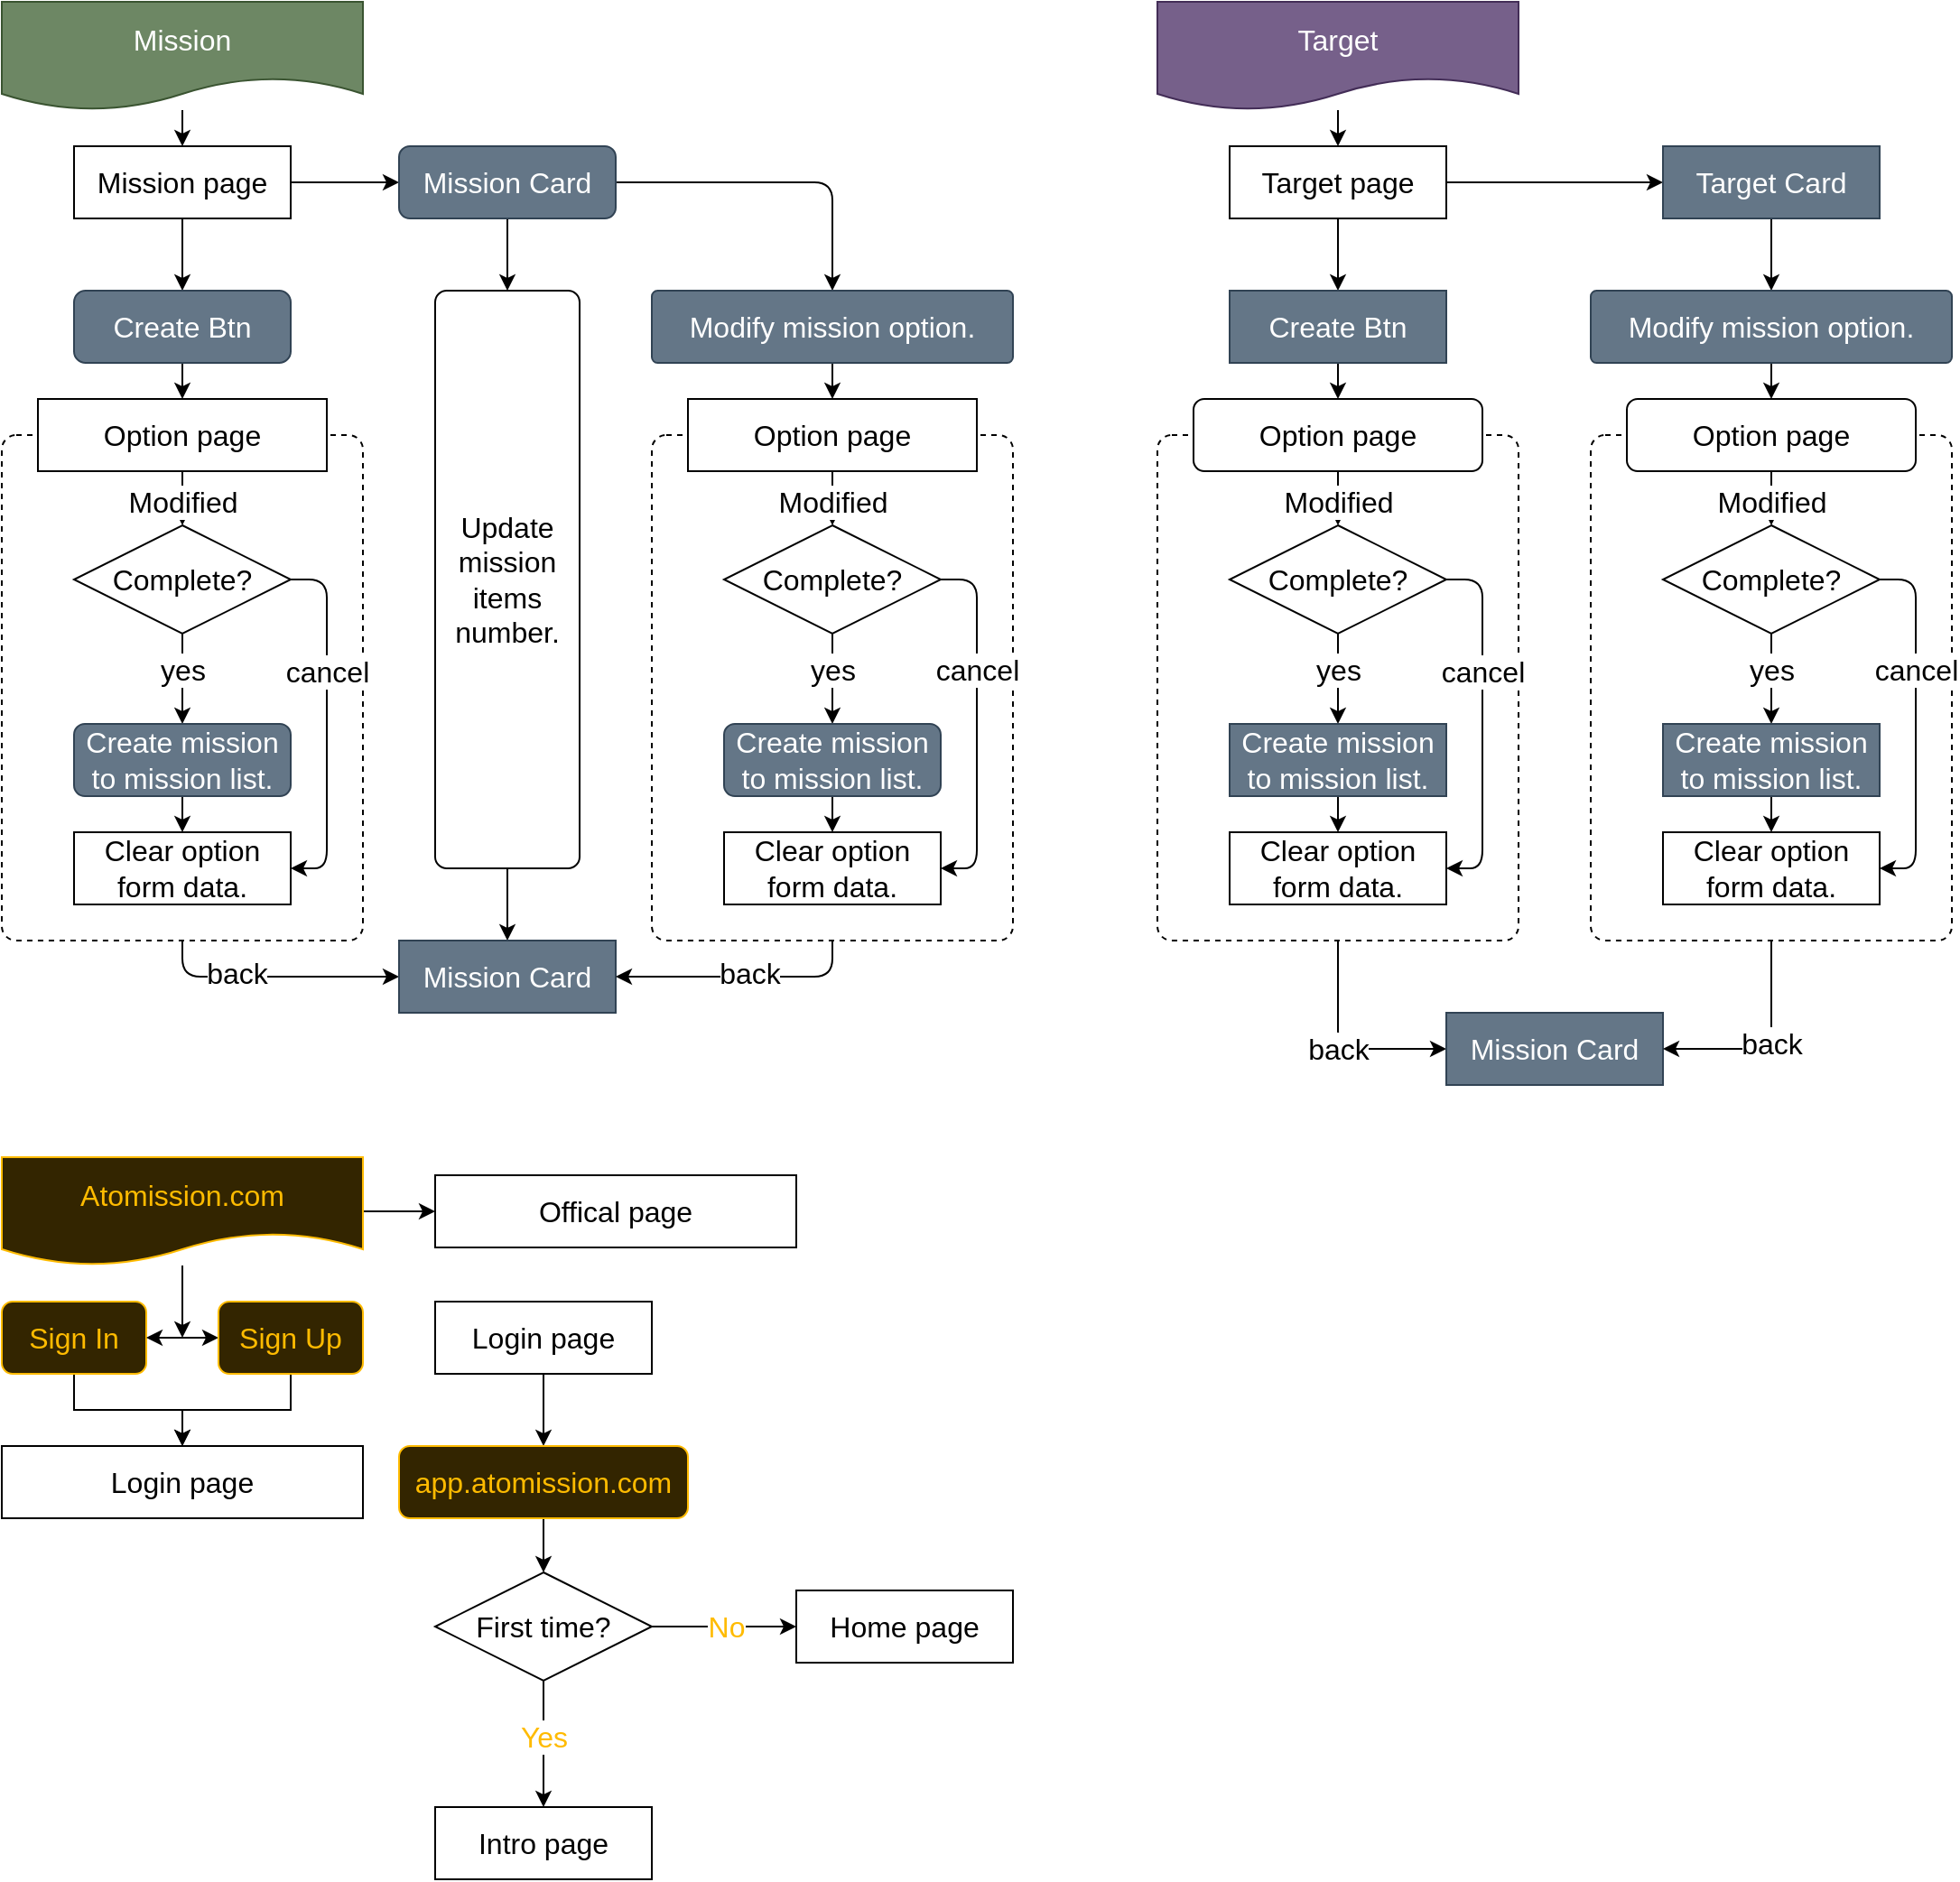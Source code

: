 <mxfile>
    <diagram id="3p3A1VNbfBS3VODVtuUF" name="Page-1">
        <mxGraphModel dx="426" dy="314" grid="1" gridSize="10" guides="1" tooltips="1" connect="1" arrows="1" fold="1" page="1" pageScale="1" pageWidth="1827" pageHeight="1169" math="0" shadow="0">
            <root>
                <mxCell id="0"/>
                <mxCell id="1" parent="0"/>
                <mxCell id="86" style="edgeStyle=none;html=1;entryX=0;entryY=0.5;entryDx=0;entryDy=0;fontSize=16;" edge="1" parent="1" source="37" target="54">
                    <mxGeometry relative="1" as="geometry">
                        <Array as="points">
                            <mxPoint x="140" y="580"/>
                        </Array>
                    </mxGeometry>
                </mxCell>
                <mxCell id="88" value="back" style="edgeLabel;html=1;align=center;verticalAlign=middle;resizable=0;points=[];fontSize=16;" vertex="1" connectable="0" parent="86">
                    <mxGeometry x="-0.284" y="2" relative="1" as="geometry">
                        <mxPoint as="offset"/>
                    </mxGeometry>
                </mxCell>
                <mxCell id="37" value="" style="rounded=1;whiteSpace=wrap;html=1;fontSize=16;gradientColor=none;dashed=1;glass=0;fillColor=none;arcSize=4;" parent="1" vertex="1">
                    <mxGeometry x="40" y="280" width="200" height="280" as="geometry"/>
                </mxCell>
                <mxCell id="13" value="" style="edgeStyle=none;html=1;fontSize=16;" parent="1" source="3" target="12" edge="1">
                    <mxGeometry relative="1" as="geometry"/>
                </mxCell>
                <mxCell id="59" style="edgeStyle=none;html=1;fontSize=16;" parent="1" source="3" target="16" edge="1">
                    <mxGeometry relative="1" as="geometry"/>
                </mxCell>
                <mxCell id="3" value="Mission page" style="rounded=0;whiteSpace=wrap;html=1;direction=west;fontSize=16;horizontal=1;fontStyle=0" parent="1" vertex="1">
                    <mxGeometry x="80" y="120" width="120" height="40" as="geometry"/>
                </mxCell>
                <mxCell id="11" style="edgeStyle=none;html=1;fontSize=16;horizontal=1;fontStyle=0" parent="1" source="8" target="3" edge="1">
                    <mxGeometry relative="1" as="geometry"/>
                </mxCell>
                <mxCell id="8" value="Mission" style="shape=document;whiteSpace=wrap;html=1;boundedLbl=1;fontSize=16;horizontal=1;fontStyle=0;fillColor=#6d8764;fontColor=#ffffff;strokeColor=#3A5431;" parent="1" vertex="1">
                    <mxGeometry x="40" y="40" width="200" height="60" as="geometry"/>
                </mxCell>
                <mxCell id="38" style="edgeStyle=none;html=1;fontSize=16;" parent="1" source="12" target="32" edge="1">
                    <mxGeometry relative="1" as="geometry"/>
                </mxCell>
                <mxCell id="12" value="Create Btn" style="rounded=1;whiteSpace=wrap;html=1;direction=west;fontSize=16;horizontal=1;fontStyle=0;fillColor=#647687;fontColor=#ffffff;strokeColor=#314354;arcSize=16;absoluteArcSize=0;glass=0;shadow=0;" parent="1" vertex="1">
                    <mxGeometry x="80" y="200" width="120" height="40" as="geometry"/>
                </mxCell>
                <mxCell id="31" style="edgeStyle=none;html=1;exitX=0.5;exitY=0;exitDx=0;exitDy=0;fontSize=16;" parent="1" source="16" target="29" edge="1">
                    <mxGeometry relative="1" as="geometry"/>
                </mxCell>
                <mxCell id="42" style="edgeStyle=none;html=1;entryX=0.5;entryY=0;entryDx=0;entryDy=0;fontSize=16;" parent="1" source="16" target="40" edge="1">
                    <mxGeometry relative="1" as="geometry">
                        <Array as="points">
                            <mxPoint x="500" y="140"/>
                        </Array>
                    </mxGeometry>
                </mxCell>
                <mxCell id="16" value="Mission Card" style="rounded=1;whiteSpace=wrap;html=1;direction=west;fontSize=16;horizontal=1;fontStyle=0;fillColor=#647687;fontColor=#ffffff;strokeColor=#314354;" parent="1" vertex="1">
                    <mxGeometry x="260" y="120" width="120" height="40" as="geometry"/>
                </mxCell>
                <mxCell id="22" value="yes" style="edgeStyle=none;html=1;fontSize=16;" parent="1" source="18" target="21" edge="1">
                    <mxGeometry x="-0.2" relative="1" as="geometry">
                        <mxPoint as="offset"/>
                    </mxGeometry>
                </mxCell>
                <mxCell id="24" value="" style="edgeStyle=none;html=1;fontSize=16;" parent="1" source="18" target="23" edge="1">
                    <mxGeometry relative="1" as="geometry">
                        <Array as="points">
                            <mxPoint x="220" y="360"/>
                            <mxPoint x="220" y="520"/>
                        </Array>
                    </mxGeometry>
                </mxCell>
                <mxCell id="25" value="cancel" style="edgeLabel;html=1;align=center;verticalAlign=middle;resizable=0;points=[];fontSize=16;" parent="24" vertex="1" connectable="0">
                    <mxGeometry x="0.436" y="1" relative="1" as="geometry">
                        <mxPoint x="-1" y="-73" as="offset"/>
                    </mxGeometry>
                </mxCell>
                <mxCell id="18" value="Complete?" style="rhombus;whiteSpace=wrap;html=1;fontSize=16;rounded=0;fontStyle=0;" parent="1" vertex="1">
                    <mxGeometry x="80" y="330" width="120" height="60" as="geometry"/>
                </mxCell>
                <mxCell id="26" style="edgeStyle=none;html=1;entryX=0.5;entryY=0;entryDx=0;entryDy=0;fontSize=16;" parent="1" source="21" target="23" edge="1">
                    <mxGeometry relative="1" as="geometry"/>
                </mxCell>
                <mxCell id="21" value="Create mission to mission list." style="whiteSpace=wrap;html=1;fontSize=16;rounded=1;fontStyle=0;fillColor=#647687;fontColor=#ffffff;strokeColor=#314354;" parent="1" vertex="1">
                    <mxGeometry x="80" y="440" width="120" height="40" as="geometry"/>
                </mxCell>
                <mxCell id="23" value="Clear option form data." style="whiteSpace=wrap;html=1;fontSize=16;rounded=0;fontStyle=0;" parent="1" vertex="1">
                    <mxGeometry x="80" y="500" width="120" height="40" as="geometry"/>
                </mxCell>
                <mxCell id="57" style="edgeStyle=none;html=1;fontSize=16;exitX=0.5;exitY=1;exitDx=0;exitDy=0;" parent="1" source="29" target="54" edge="1">
                    <mxGeometry relative="1" as="geometry"/>
                </mxCell>
                <mxCell id="29" value="Update mission items number." style="rounded=1;whiteSpace=wrap;html=1;fontSize=16;gradientColor=none;arcSize=8;" parent="1" vertex="1">
                    <mxGeometry x="280" y="200" width="80" height="320" as="geometry"/>
                </mxCell>
                <mxCell id="34" style="edgeStyle=none;html=1;fontSize=16;" parent="1" source="32" target="18" edge="1">
                    <mxGeometry relative="1" as="geometry"/>
                </mxCell>
                <mxCell id="69" value="&lt;font style=&quot;font-size: 16px;&quot;&gt;Modified&lt;/font&gt;" style="edgeLabel;html=1;align=center;verticalAlign=middle;resizable=0;points=[];" vertex="1" connectable="0" parent="34">
                    <mxGeometry x="-0.34" y="2" relative="1" as="geometry">
                        <mxPoint x="-2" y="7" as="offset"/>
                    </mxGeometry>
                </mxCell>
                <mxCell id="32" value="Option page" style="rounded=0;whiteSpace=wrap;html=1;fontSize=16;gradientColor=none;arcSize=0;" parent="1" vertex="1">
                    <mxGeometry x="60" y="260" width="160" height="40" as="geometry"/>
                </mxCell>
                <mxCell id="53" style="edgeStyle=none;html=1;fontSize=16;" parent="1" source="40" edge="1">
                    <mxGeometry relative="1" as="geometry">
                        <mxPoint x="500" y="240" as="targetPoint"/>
                    </mxGeometry>
                </mxCell>
                <mxCell id="83" style="edgeStyle=none;html=1;fontSize=16;" edge="1" parent="1" source="40" target="81">
                    <mxGeometry relative="1" as="geometry"/>
                </mxCell>
                <mxCell id="40" value="Modify mission option." style="rounded=1;whiteSpace=wrap;html=1;glass=0;strokeWidth=1;fontSize=16;fillColor=#647687;arcSize=8;fontColor=#ffffff;strokeColor=#314354;" parent="1" vertex="1">
                    <mxGeometry x="400" y="200" width="200" height="40" as="geometry"/>
                </mxCell>
                <mxCell id="54" value="Mission Card" style="rounded=1;whiteSpace=wrap;html=1;glass=0;sketch=0;strokeWidth=1;fontSize=16;fillColor=#647687;arcSize=0;fontColor=#ffffff;strokeColor=#314354;" parent="1" vertex="1">
                    <mxGeometry x="260" y="560" width="120" height="40" as="geometry"/>
                </mxCell>
                <mxCell id="62" value="" style="edgeStyle=none;html=1;" edge="1" parent="1" source="60" target="61">
                    <mxGeometry relative="1" as="geometry"/>
                </mxCell>
                <mxCell id="60" value="Target" style="shape=document;whiteSpace=wrap;html=1;boundedLbl=1;fontSize=16;horizontal=1;fontStyle=0;fillColor=#76608a;strokeColor=#432D57;fontColor=#ffffff;" vertex="1" parent="1">
                    <mxGeometry x="680" y="40" width="200" height="60" as="geometry"/>
                </mxCell>
                <mxCell id="125" style="edgeStyle=none;html=1;fontSize=16;" edge="1" parent="1" source="61" target="65">
                    <mxGeometry relative="1" as="geometry"/>
                </mxCell>
                <mxCell id="127" style="edgeStyle=none;html=1;entryX=0.5;entryY=1;entryDx=0;entryDy=0;fontSize=16;" edge="1" parent="1" source="61" target="95">
                    <mxGeometry relative="1" as="geometry"/>
                </mxCell>
                <mxCell id="61" value="Target page" style="whiteSpace=wrap;html=1;fontSize=16;fontStyle=0;" vertex="1" parent="1">
                    <mxGeometry x="720" y="120" width="120" height="40" as="geometry"/>
                </mxCell>
                <mxCell id="126" style="edgeStyle=none;html=1;fontSize=16;" edge="1" parent="1" source="65" target="110">
                    <mxGeometry relative="1" as="geometry"/>
                </mxCell>
                <mxCell id="65" value="Target Card" style="rounded=0;whiteSpace=wrap;html=1;direction=west;fontSize=16;horizontal=1;fontStyle=0;fillColor=#647687;fontColor=#ffffff;strokeColor=#314354;" vertex="1" parent="1">
                    <mxGeometry x="960" y="120" width="120" height="40" as="geometry"/>
                </mxCell>
                <mxCell id="87" style="edgeStyle=none;html=1;entryX=1;entryY=0.5;entryDx=0;entryDy=0;fontSize=16;" edge="1" parent="1" source="71" target="54">
                    <mxGeometry relative="1" as="geometry">
                        <Array as="points">
                            <mxPoint x="500" y="580"/>
                        </Array>
                    </mxGeometry>
                </mxCell>
                <mxCell id="90" value="back" style="edgeLabel;html=1;align=center;verticalAlign=middle;resizable=0;points=[];fontSize=16;" vertex="1" connectable="0" parent="87">
                    <mxGeometry x="-0.05" y="-2" relative="1" as="geometry">
                        <mxPoint as="offset"/>
                    </mxGeometry>
                </mxCell>
                <mxCell id="71" value="" style="rounded=1;whiteSpace=wrap;html=1;fontSize=16;gradientColor=none;dashed=1;glass=0;fillColor=none;arcSize=4;" vertex="1" parent="1">
                    <mxGeometry x="400" y="280" width="200" height="280" as="geometry"/>
                </mxCell>
                <mxCell id="72" value="yes" style="edgeStyle=none;html=1;fontSize=16;" edge="1" source="75" target="77" parent="1">
                    <mxGeometry x="-0.2" relative="1" as="geometry">
                        <mxPoint as="offset"/>
                    </mxGeometry>
                </mxCell>
                <mxCell id="73" value="" style="edgeStyle=none;html=1;fontSize=16;" edge="1" source="75" target="78" parent="1">
                    <mxGeometry relative="1" as="geometry">
                        <Array as="points">
                            <mxPoint x="580" y="360"/>
                            <mxPoint x="580" y="520"/>
                        </Array>
                    </mxGeometry>
                </mxCell>
                <mxCell id="74" value="cancel" style="edgeLabel;html=1;align=center;verticalAlign=middle;resizable=0;points=[];fontSize=16;" vertex="1" connectable="0" parent="73">
                    <mxGeometry x="0.436" y="1" relative="1" as="geometry">
                        <mxPoint x="-1" y="-74" as="offset"/>
                    </mxGeometry>
                </mxCell>
                <mxCell id="75" value="Complete?" style="rhombus;whiteSpace=wrap;html=1;fontSize=16;rounded=0;fontStyle=0;" vertex="1" parent="1">
                    <mxGeometry x="440" y="330" width="120" height="60" as="geometry"/>
                </mxCell>
                <mxCell id="76" style="edgeStyle=none;html=1;entryX=0.5;entryY=0;entryDx=0;entryDy=0;fontSize=16;" edge="1" source="77" target="78" parent="1">
                    <mxGeometry relative="1" as="geometry"/>
                </mxCell>
                <mxCell id="77" value="Create mission to mission list." style="whiteSpace=wrap;html=1;fontSize=16;rounded=1;fontStyle=0;fillColor=#647687;fontColor=#ffffff;strokeColor=#314354;" vertex="1" parent="1">
                    <mxGeometry x="440" y="440" width="120" height="40" as="geometry"/>
                </mxCell>
                <mxCell id="78" value="Clear option form data." style="whiteSpace=wrap;html=1;fontSize=16;rounded=0;fontStyle=0;" vertex="1" parent="1">
                    <mxGeometry x="440" y="500" width="120" height="40" as="geometry"/>
                </mxCell>
                <mxCell id="79" style="edgeStyle=none;html=1;fontSize=16;" edge="1" source="81" target="75" parent="1">
                    <mxGeometry relative="1" as="geometry"/>
                </mxCell>
                <mxCell id="80" value="&lt;font style=&quot;font-size: 16px;&quot;&gt;Modified&lt;/font&gt;" style="edgeLabel;html=1;align=center;verticalAlign=middle;resizable=0;points=[];" vertex="1" connectable="0" parent="79">
                    <mxGeometry x="-0.34" y="2" relative="1" as="geometry">
                        <mxPoint x="-2" y="7" as="offset"/>
                    </mxGeometry>
                </mxCell>
                <mxCell id="81" value="Option page" style="rounded=1;whiteSpace=wrap;html=1;fontSize=16;gradientColor=none;arcSize=0;" vertex="1" parent="1">
                    <mxGeometry x="420" y="260" width="160" height="40" as="geometry"/>
                </mxCell>
                <mxCell id="91" style="edgeStyle=none;html=1;entryX=0;entryY=0.5;entryDx=0;entryDy=0;fontSize=16;" edge="1" source="93" target="111" parent="1">
                    <mxGeometry relative="1" as="geometry">
                        <Array as="points">
                            <mxPoint x="780" y="620"/>
                        </Array>
                    </mxGeometry>
                </mxCell>
                <mxCell id="92" value="back" style="edgeLabel;html=1;align=center;verticalAlign=middle;resizable=0;points=[];fontSize=16;" vertex="1" connectable="0" parent="91">
                    <mxGeometry x="-0.284" y="2" relative="1" as="geometry">
                        <mxPoint x="-2" y="17" as="offset"/>
                    </mxGeometry>
                </mxCell>
                <mxCell id="93" value="" style="rounded=1;whiteSpace=wrap;html=1;fontSize=16;gradientColor=none;dashed=1;glass=0;fillColor=none;arcSize=4;" vertex="1" parent="1">
                    <mxGeometry x="680" y="280" width="200" height="280" as="geometry"/>
                </mxCell>
                <mxCell id="94" style="edgeStyle=none;html=1;fontSize=16;" edge="1" source="95" target="107" parent="1">
                    <mxGeometry relative="1" as="geometry"/>
                </mxCell>
                <mxCell id="95" value="Create Btn" style="rounded=0;whiteSpace=wrap;html=1;direction=west;fontSize=16;horizontal=1;fontStyle=0;fillColor=#647687;fontColor=#ffffff;strokeColor=#314354;" vertex="1" parent="1">
                    <mxGeometry x="720" y="200" width="120" height="40" as="geometry"/>
                </mxCell>
                <mxCell id="96" value="yes" style="edgeStyle=none;html=1;fontSize=16;" edge="1" source="99" target="101" parent="1">
                    <mxGeometry x="-0.2" relative="1" as="geometry">
                        <mxPoint as="offset"/>
                    </mxGeometry>
                </mxCell>
                <mxCell id="97" value="" style="edgeStyle=none;html=1;fontSize=16;" edge="1" source="99" target="102" parent="1">
                    <mxGeometry relative="1" as="geometry">
                        <Array as="points">
                            <mxPoint x="860" y="360"/>
                            <mxPoint x="860" y="520"/>
                        </Array>
                    </mxGeometry>
                </mxCell>
                <mxCell id="98" value="cancel" style="edgeLabel;html=1;align=center;verticalAlign=middle;resizable=0;points=[];fontSize=16;" vertex="1" connectable="0" parent="97">
                    <mxGeometry x="0.436" y="1" relative="1" as="geometry">
                        <mxPoint x="-1" y="-73" as="offset"/>
                    </mxGeometry>
                </mxCell>
                <mxCell id="99" value="Complete?" style="rhombus;whiteSpace=wrap;html=1;fontSize=16;rounded=0;fontStyle=0;" vertex="1" parent="1">
                    <mxGeometry x="720" y="330" width="120" height="60" as="geometry"/>
                </mxCell>
                <mxCell id="100" style="edgeStyle=none;html=1;entryX=0.5;entryY=0;entryDx=0;entryDy=0;fontSize=16;" edge="1" source="101" target="102" parent="1">
                    <mxGeometry relative="1" as="geometry"/>
                </mxCell>
                <mxCell id="101" value="Create mission to mission list." style="whiteSpace=wrap;html=1;fontSize=16;rounded=0;fontStyle=0;fillColor=#647687;fontColor=#ffffff;strokeColor=#314354;" vertex="1" parent="1">
                    <mxGeometry x="720" y="440" width="120" height="40" as="geometry"/>
                </mxCell>
                <mxCell id="102" value="Clear option form data." style="whiteSpace=wrap;html=1;fontSize=16;rounded=0;fontStyle=0;" vertex="1" parent="1">
                    <mxGeometry x="720" y="500" width="120" height="40" as="geometry"/>
                </mxCell>
                <mxCell id="105" style="edgeStyle=none;html=1;fontSize=16;" edge="1" source="107" target="99" parent="1">
                    <mxGeometry relative="1" as="geometry"/>
                </mxCell>
                <mxCell id="106" value="&lt;font style=&quot;font-size: 16px;&quot;&gt;Modified&lt;/font&gt;" style="edgeLabel;html=1;align=center;verticalAlign=middle;resizable=0;points=[];" vertex="1" connectable="0" parent="105">
                    <mxGeometry x="-0.34" y="2" relative="1" as="geometry">
                        <mxPoint x="-2" y="7" as="offset"/>
                    </mxGeometry>
                </mxCell>
                <mxCell id="107" value="Option page" style="rounded=1;whiteSpace=wrap;html=1;fontSize=16;gradientColor=none;" vertex="1" parent="1">
                    <mxGeometry x="700" y="260" width="160" height="40" as="geometry"/>
                </mxCell>
                <mxCell id="108" style="edgeStyle=none;html=1;fontSize=16;" edge="1" source="110" parent="1">
                    <mxGeometry relative="1" as="geometry">
                        <mxPoint x="1020" y="240" as="targetPoint"/>
                    </mxGeometry>
                </mxCell>
                <mxCell id="109" style="edgeStyle=none;html=1;fontSize=16;" edge="1" source="110" target="124" parent="1">
                    <mxGeometry relative="1" as="geometry"/>
                </mxCell>
                <mxCell id="110" value="Modify mission option." style="rounded=1;whiteSpace=wrap;html=1;glass=0;strokeWidth=1;fontSize=16;fillColor=#647687;arcSize=8;fontColor=#ffffff;strokeColor=#314354;" vertex="1" parent="1">
                    <mxGeometry x="920" y="200" width="200" height="40" as="geometry"/>
                </mxCell>
                <mxCell id="111" value="Mission Card" style="rounded=0;whiteSpace=wrap;html=1;glass=0;sketch=0;strokeWidth=1;fontSize=16;fillColor=#647687;arcSize=0;fontColor=#ffffff;strokeColor=#314354;" vertex="1" parent="1">
                    <mxGeometry x="840" y="600" width="120" height="40" as="geometry"/>
                </mxCell>
                <mxCell id="112" style="edgeStyle=none;html=1;entryX=1;entryY=0.5;entryDx=0;entryDy=0;fontSize=16;" edge="1" source="114" target="111" parent="1">
                    <mxGeometry relative="1" as="geometry">
                        <Array as="points">
                            <mxPoint x="1020" y="620"/>
                        </Array>
                    </mxGeometry>
                </mxCell>
                <mxCell id="113" value="back" style="edgeLabel;html=1;align=center;verticalAlign=middle;resizable=0;points=[];fontSize=16;" vertex="1" connectable="0" parent="112">
                    <mxGeometry x="-0.05" y="-2" relative="1" as="geometry">
                        <mxPoint x="2" as="offset"/>
                    </mxGeometry>
                </mxCell>
                <mxCell id="114" value="" style="rounded=1;whiteSpace=wrap;html=1;fontSize=16;gradientColor=none;dashed=1;glass=0;fillColor=none;arcSize=4;" vertex="1" parent="1">
                    <mxGeometry x="920" y="280" width="200" height="280" as="geometry"/>
                </mxCell>
                <mxCell id="115" value="yes" style="edgeStyle=none;html=1;fontSize=16;" edge="1" source="118" target="120" parent="1">
                    <mxGeometry x="-0.2" relative="1" as="geometry">
                        <mxPoint as="offset"/>
                    </mxGeometry>
                </mxCell>
                <mxCell id="116" value="" style="edgeStyle=none;html=1;fontSize=16;" edge="1" source="118" target="121" parent="1">
                    <mxGeometry relative="1" as="geometry">
                        <Array as="points">
                            <mxPoint x="1100" y="360"/>
                            <mxPoint x="1100" y="520"/>
                        </Array>
                    </mxGeometry>
                </mxCell>
                <mxCell id="117" value="cancel" style="edgeLabel;html=1;align=center;verticalAlign=middle;resizable=0;points=[];fontSize=16;" vertex="1" connectable="0" parent="116">
                    <mxGeometry x="0.436" y="1" relative="1" as="geometry">
                        <mxPoint x="-1" y="-74" as="offset"/>
                    </mxGeometry>
                </mxCell>
                <mxCell id="118" value="Complete?" style="rhombus;whiteSpace=wrap;html=1;fontSize=16;rounded=0;fontStyle=0;" vertex="1" parent="1">
                    <mxGeometry x="960" y="330" width="120" height="60" as="geometry"/>
                </mxCell>
                <mxCell id="119" style="edgeStyle=none;html=1;entryX=0.5;entryY=0;entryDx=0;entryDy=0;fontSize=16;" edge="1" source="120" target="121" parent="1">
                    <mxGeometry relative="1" as="geometry"/>
                </mxCell>
                <mxCell id="120" value="Create mission to mission list." style="whiteSpace=wrap;html=1;fontSize=16;rounded=0;fontStyle=0;fillColor=#647687;fontColor=#ffffff;strokeColor=#314354;" vertex="1" parent="1">
                    <mxGeometry x="960" y="440" width="120" height="40" as="geometry"/>
                </mxCell>
                <mxCell id="121" value="Clear option form data." style="whiteSpace=wrap;html=1;fontSize=16;rounded=0;fontStyle=0;" vertex="1" parent="1">
                    <mxGeometry x="960" y="500" width="120" height="40" as="geometry"/>
                </mxCell>
                <mxCell id="122" style="edgeStyle=none;html=1;fontSize=16;" edge="1" source="124" target="118" parent="1">
                    <mxGeometry relative="1" as="geometry"/>
                </mxCell>
                <mxCell id="123" value="&lt;font style=&quot;font-size: 16px;&quot;&gt;Modified&lt;/font&gt;" style="edgeLabel;html=1;align=center;verticalAlign=middle;resizable=0;points=[];" vertex="1" connectable="0" parent="122">
                    <mxGeometry x="-0.34" y="2" relative="1" as="geometry">
                        <mxPoint x="-2" y="7" as="offset"/>
                    </mxGeometry>
                </mxCell>
                <mxCell id="124" value="Option page" style="rounded=1;whiteSpace=wrap;html=1;fontSize=16;gradientColor=none;" vertex="1" parent="1">
                    <mxGeometry x="940" y="260" width="160" height="40" as="geometry"/>
                </mxCell>
                <mxCell id="148" style="edgeStyle=none;html=1;entryX=1;entryY=0.5;entryDx=0;entryDy=0;fontSize=16;fontColor=#FFBB00;" edge="1" parent="1" source="128" target="134">
                    <mxGeometry relative="1" as="geometry"/>
                </mxCell>
                <mxCell id="156" style="edgeStyle=none;html=1;fontSize=16;fontColor=#FFBB00;startArrow=none;startFill=0;" edge="1" parent="1" source="128">
                    <mxGeometry relative="1" as="geometry">
                        <mxPoint x="140" y="780" as="targetPoint"/>
                    </mxGeometry>
                </mxCell>
                <mxCell id="128" value="Atomission.com" style="shape=document;whiteSpace=wrap;html=1;boundedLbl=1;fontSize=16;horizontal=1;fontStyle=0;strokeColor=#FFBB00;fontColor=#FFBB00;fillColor=#332500;" vertex="1" parent="1">
                    <mxGeometry x="40" y="680" width="200" height="60" as="geometry"/>
                </mxCell>
                <mxCell id="133" value="Home page" style="rounded=0;whiteSpace=wrap;html=1;direction=west;fontSize=16;horizontal=1;fontStyle=0" vertex="1" parent="1">
                    <mxGeometry x="480" y="920" width="120" height="40" as="geometry"/>
                </mxCell>
                <mxCell id="134" value="Offical page" style="rounded=0;whiteSpace=wrap;html=1;direction=west;fontSize=16;horizontal=1;fontStyle=0" vertex="1" parent="1">
                    <mxGeometry x="280" y="690" width="200" height="40" as="geometry"/>
                </mxCell>
                <mxCell id="137" style="edgeStyle=none;html=1;entryX=0.5;entryY=0;entryDx=0;entryDy=0;fontSize=16;fontColor=#FFBB00;" edge="1" parent="1" source="135" target="136">
                    <mxGeometry relative="1" as="geometry"/>
                </mxCell>
                <mxCell id="135" value="Login page" style="rounded=0;whiteSpace=wrap;html=1;direction=west;fontSize=16;horizontal=1;fontStyle=0" vertex="1" parent="1">
                    <mxGeometry x="280" y="760" width="120" height="40" as="geometry"/>
                </mxCell>
                <mxCell id="143" style="edgeStyle=none;html=1;entryX=0.5;entryY=0;entryDx=0;entryDy=0;fontSize=16;fontColor=#FFBB00;" edge="1" parent="1" source="136" target="142">
                    <mxGeometry relative="1" as="geometry"/>
                </mxCell>
                <mxCell id="136" value="app.atomission.com" style="rounded=1;whiteSpace=wrap;html=1;strokeColor=#FFBB00;fontSize=16;fontColor=#FFBB00;fillColor=#332500;" vertex="1" parent="1">
                    <mxGeometry x="260" y="840" width="160" height="40" as="geometry"/>
                </mxCell>
                <mxCell id="140" value="Intro page" style="rounded=0;whiteSpace=wrap;html=1;direction=west;fontSize=16;horizontal=1;fontStyle=0" vertex="1" parent="1">
                    <mxGeometry x="280" y="1040" width="120" height="40" as="geometry"/>
                </mxCell>
                <mxCell id="144" value="" style="edgeStyle=none;html=1;fontSize=16;fontColor=#FFBB00;" edge="1" parent="1" source="142" target="140">
                    <mxGeometry relative="1" as="geometry"/>
                </mxCell>
                <mxCell id="145" value="Yes" style="edgeLabel;html=1;align=center;verticalAlign=middle;resizable=0;points=[];fontSize=16;fontColor=#FFBB00;" vertex="1" connectable="0" parent="144">
                    <mxGeometry x="0.331" relative="1" as="geometry">
                        <mxPoint y="-16" as="offset"/>
                    </mxGeometry>
                </mxCell>
                <mxCell id="146" value="" style="edgeStyle=none;html=1;fontSize=16;fontColor=#FFBB00;" edge="1" parent="1" source="142" target="133">
                    <mxGeometry relative="1" as="geometry"/>
                </mxCell>
                <mxCell id="147" value="No" style="edgeLabel;html=1;align=center;verticalAlign=middle;resizable=0;points=[];fontSize=16;fontColor=#FFBB00;" vertex="1" connectable="0" parent="146">
                    <mxGeometry x="-0.539" y="-2" relative="1" as="geometry">
                        <mxPoint x="22" y="-2" as="offset"/>
                    </mxGeometry>
                </mxCell>
                <mxCell id="142" value="First time?" style="rhombus;whiteSpace=wrap;html=1;fontSize=16;rounded=0;fontStyle=0;" vertex="1" parent="1">
                    <mxGeometry x="280" y="910" width="120" height="60" as="geometry"/>
                </mxCell>
                <mxCell id="157" value="" style="edgeStyle=none;html=1;fontSize=16;fontColor=#FFBB00;startArrow=none;startFill=0;endArrow=classic;endFill=1;entryX=0.5;entryY=1;entryDx=0;entryDy=0;rounded=0;" edge="1" parent="1" source="150" target="153">
                    <mxGeometry relative="1" as="geometry">
                        <Array as="points">
                            <mxPoint x="80" y="820"/>
                            <mxPoint x="140" y="820"/>
                        </Array>
                    </mxGeometry>
                </mxCell>
                <mxCell id="150" value="Sign In" style="rounded=1;whiteSpace=wrap;html=1;shadow=0;glass=0;strokeColor=#FFBB00;fontSize=16;fontColor=#FFBB00;fillColor=#332500;" vertex="1" parent="1">
                    <mxGeometry x="40" y="760" width="80" height="40" as="geometry"/>
                </mxCell>
                <mxCell id="152" value="" style="edgeStyle=none;html=1;fontSize=16;fontColor=#FFBB00;startArrow=classic;startFill=1;" edge="1" parent="1" source="151" target="150">
                    <mxGeometry relative="1" as="geometry"/>
                </mxCell>
                <mxCell id="158" style="edgeStyle=none;html=1;entryX=0.5;entryY=1;entryDx=0;entryDy=0;fontSize=16;fontColor=#FFBB00;startArrow=none;startFill=0;endArrow=classic;endFill=1;jumpSize=5;startSize=6;rounded=0;" edge="1" parent="1" source="151" target="153">
                    <mxGeometry relative="1" as="geometry">
                        <Array as="points">
                            <mxPoint x="200" y="820"/>
                            <mxPoint x="140" y="820"/>
                        </Array>
                    </mxGeometry>
                </mxCell>
                <mxCell id="151" value="Sign Up" style="rounded=1;whiteSpace=wrap;html=1;shadow=0;glass=0;strokeColor=#FFBB00;fontSize=16;fontColor=#FFBB00;fillColor=#332500;" vertex="1" parent="1">
                    <mxGeometry x="160" y="760" width="80" height="40" as="geometry"/>
                </mxCell>
                <mxCell id="153" value="Login page" style="rounded=0;whiteSpace=wrap;html=1;direction=west;fontSize=16;horizontal=1;fontStyle=0" vertex="1" parent="1">
                    <mxGeometry x="40" y="840" width="200" height="40" as="geometry"/>
                </mxCell>
            </root>
        </mxGraphModel>
    </diagram>
</mxfile>